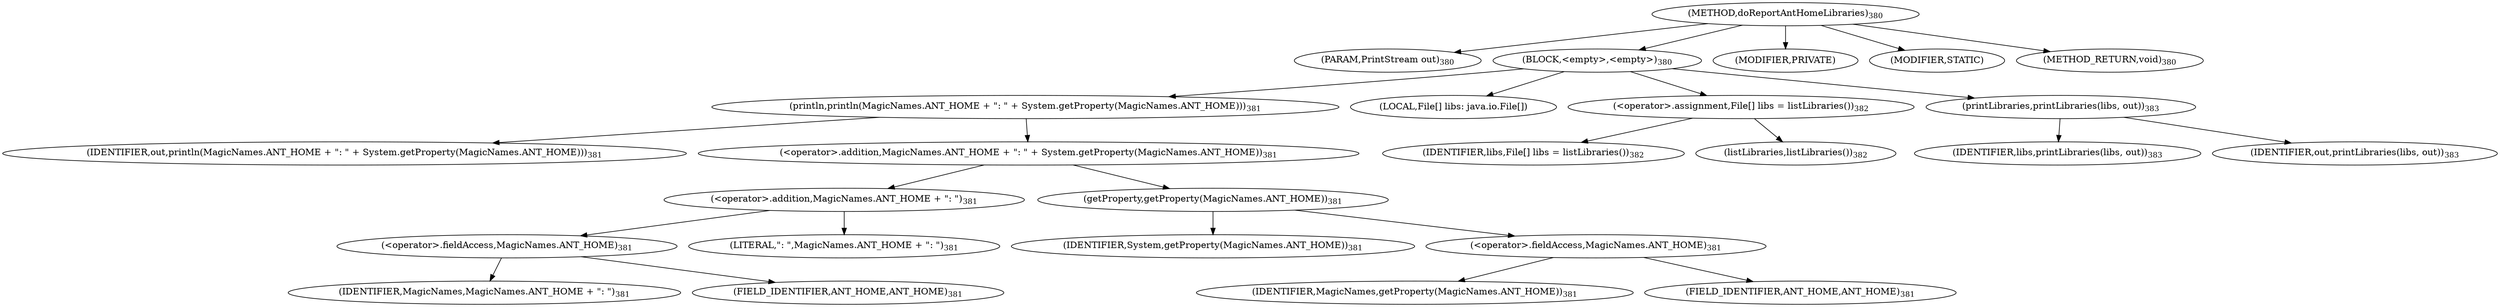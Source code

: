 digraph "doReportAntHomeLibraries" {  
"631" [label = <(METHOD,doReportAntHomeLibraries)<SUB>380</SUB>> ]
"632" [label = <(PARAM,PrintStream out)<SUB>380</SUB>> ]
"633" [label = <(BLOCK,&lt;empty&gt;,&lt;empty&gt;)<SUB>380</SUB>> ]
"634" [label = <(println,println(MagicNames.ANT_HOME + &quot;: &quot; + System.getProperty(MagicNames.ANT_HOME)))<SUB>381</SUB>> ]
"635" [label = <(IDENTIFIER,out,println(MagicNames.ANT_HOME + &quot;: &quot; + System.getProperty(MagicNames.ANT_HOME)))<SUB>381</SUB>> ]
"636" [label = <(&lt;operator&gt;.addition,MagicNames.ANT_HOME + &quot;: &quot; + System.getProperty(MagicNames.ANT_HOME))<SUB>381</SUB>> ]
"637" [label = <(&lt;operator&gt;.addition,MagicNames.ANT_HOME + &quot;: &quot;)<SUB>381</SUB>> ]
"638" [label = <(&lt;operator&gt;.fieldAccess,MagicNames.ANT_HOME)<SUB>381</SUB>> ]
"639" [label = <(IDENTIFIER,MagicNames,MagicNames.ANT_HOME + &quot;: &quot;)<SUB>381</SUB>> ]
"640" [label = <(FIELD_IDENTIFIER,ANT_HOME,ANT_HOME)<SUB>381</SUB>> ]
"641" [label = <(LITERAL,&quot;: &quot;,MagicNames.ANT_HOME + &quot;: &quot;)<SUB>381</SUB>> ]
"642" [label = <(getProperty,getProperty(MagicNames.ANT_HOME))<SUB>381</SUB>> ]
"643" [label = <(IDENTIFIER,System,getProperty(MagicNames.ANT_HOME))<SUB>381</SUB>> ]
"644" [label = <(&lt;operator&gt;.fieldAccess,MagicNames.ANT_HOME)<SUB>381</SUB>> ]
"645" [label = <(IDENTIFIER,MagicNames,getProperty(MagicNames.ANT_HOME))<SUB>381</SUB>> ]
"646" [label = <(FIELD_IDENTIFIER,ANT_HOME,ANT_HOME)<SUB>381</SUB>> ]
"647" [label = <(LOCAL,File[] libs: java.io.File[])> ]
"648" [label = <(&lt;operator&gt;.assignment,File[] libs = listLibraries())<SUB>382</SUB>> ]
"649" [label = <(IDENTIFIER,libs,File[] libs = listLibraries())<SUB>382</SUB>> ]
"650" [label = <(listLibraries,listLibraries())<SUB>382</SUB>> ]
"651" [label = <(printLibraries,printLibraries(libs, out))<SUB>383</SUB>> ]
"652" [label = <(IDENTIFIER,libs,printLibraries(libs, out))<SUB>383</SUB>> ]
"653" [label = <(IDENTIFIER,out,printLibraries(libs, out))<SUB>383</SUB>> ]
"654" [label = <(MODIFIER,PRIVATE)> ]
"655" [label = <(MODIFIER,STATIC)> ]
"656" [label = <(METHOD_RETURN,void)<SUB>380</SUB>> ]
  "631" -> "632" 
  "631" -> "633" 
  "631" -> "654" 
  "631" -> "655" 
  "631" -> "656" 
  "633" -> "634" 
  "633" -> "647" 
  "633" -> "648" 
  "633" -> "651" 
  "634" -> "635" 
  "634" -> "636" 
  "636" -> "637" 
  "636" -> "642" 
  "637" -> "638" 
  "637" -> "641" 
  "638" -> "639" 
  "638" -> "640" 
  "642" -> "643" 
  "642" -> "644" 
  "644" -> "645" 
  "644" -> "646" 
  "648" -> "649" 
  "648" -> "650" 
  "651" -> "652" 
  "651" -> "653" 
}
